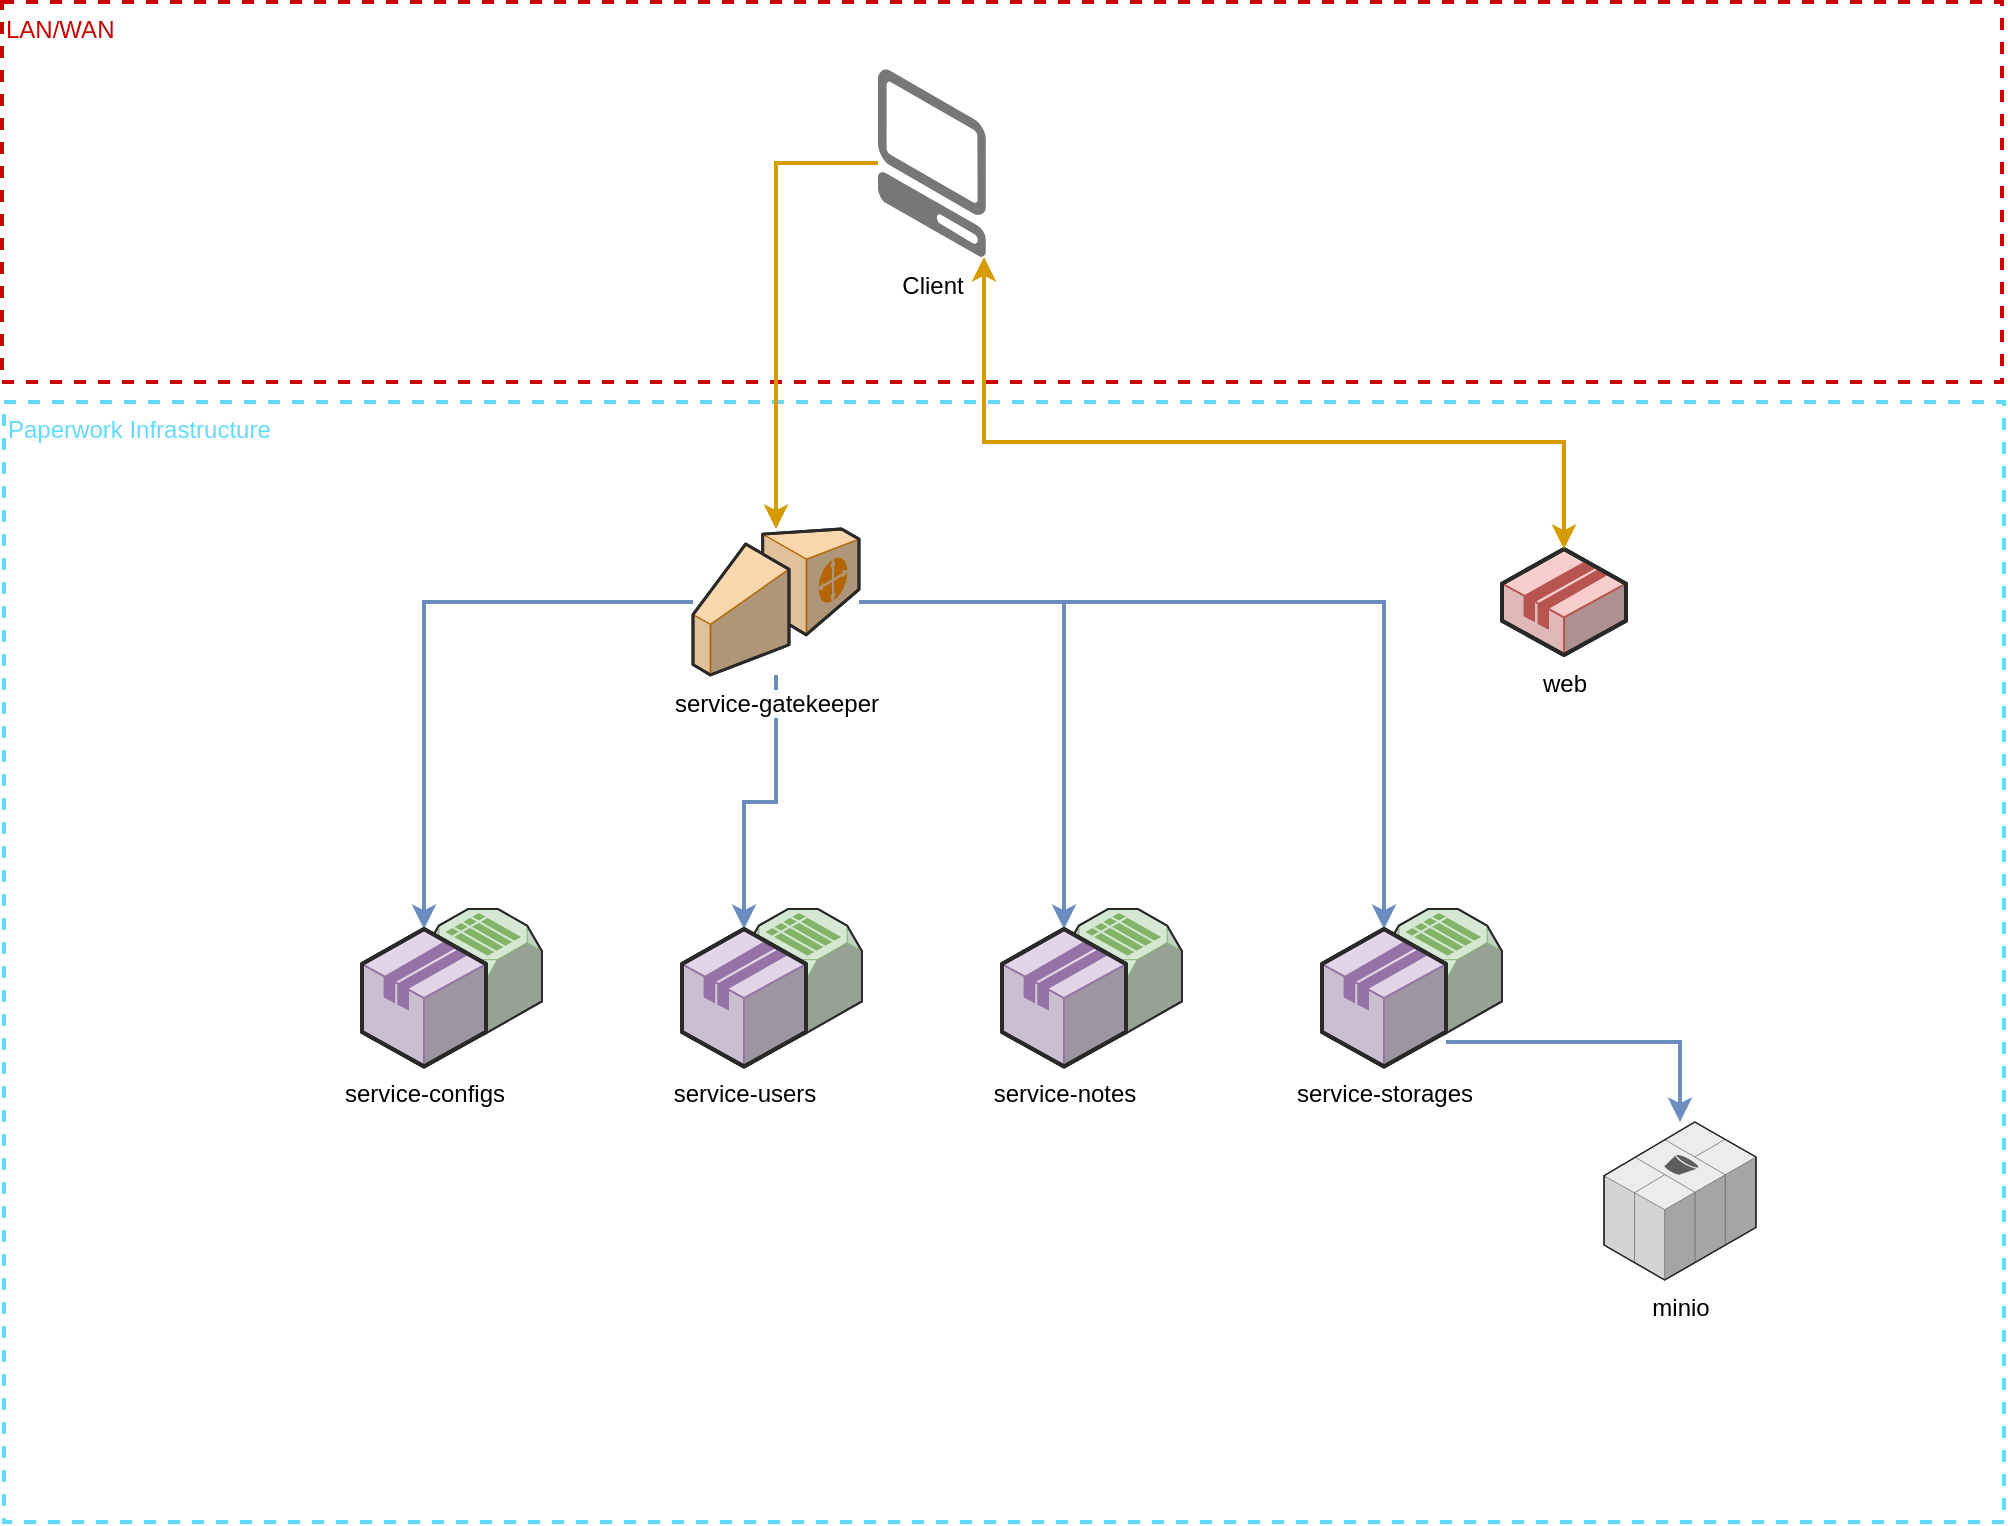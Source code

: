<mxfile version="10.6.8" type="github"><diagram id="02wPTJUw0vd5RCGhoiQk" name="Page-1"><mxGraphModel dx="1642" dy="880" grid="1" gridSize="10" guides="1" tooltips="1" connect="1" arrows="1" fold="1" page="1" pageScale="1" pageWidth="1169" pageHeight="827" math="0" shadow="0"><root><mxCell id="0"/><mxCell id="1" parent="0"/><mxCell id="8YwO6REO1tyV1Qk-DaWA-35" value="&lt;div style=&quot;text-align: left&quot;&gt;&lt;span&gt;Paperwork Infrastructure&lt;/span&gt;&lt;/div&gt;" style="whiteSpace=wrap;html=1;labelBackgroundColor=#ffffff;fillColor=none;align=left;strokeColor=#61DAFF;strokeWidth=2;dashed=1;verticalAlign=top;fontColor=#61DAFF;" vertex="1" parent="1"><mxGeometry x="120" y="240" width="1000" height="560" as="geometry"/></mxCell><mxCell id="8YwO6REO1tyV1Qk-DaWA-36" value="&lt;div style=&quot;text-align: left&quot;&gt;LAN/WAN&lt;/div&gt;" style="whiteSpace=wrap;html=1;labelBackgroundColor=#ffffff;fillColor=none;align=left;strokeColor=#CC0000;strokeWidth=2;dashed=1;verticalAlign=top;fontColor=#CC0000;" vertex="1" parent="1"><mxGeometry x="119" y="40" width="1000" height="190" as="geometry"/></mxCell><mxCell id="8YwO6REO1tyV1Qk-DaWA-5" value="minio" style="verticalLabelPosition=bottom;html=1;verticalAlign=top;strokeWidth=1;align=center;outlineConnect=0;dashed=0;outlineConnect=0;shape=mxgraph.aws3d.s3;fillColor=#ECECEC;strokeColor=#5E5E5E;aspect=fixed;labelBackgroundColor=#ffffff;" vertex="1" parent="1"><mxGeometry x="920" y="600" width="76" height="79" as="geometry"/></mxCell><mxCell id="8YwO6REO1tyV1Qk-DaWA-30" style="edgeStyle=orthogonalEdgeStyle;rounded=0;orthogonalLoop=1;jettySize=auto;html=1;strokeWidth=2;fillColor=#dae8fc;strokeColor=#6c8ebf;" edge="1" parent="1" source="8YwO6REO1tyV1Qk-DaWA-8" target="8YwO6REO1tyV1Qk-DaWA-1"><mxGeometry relative="1" as="geometry"/></mxCell><mxCell id="8YwO6REO1tyV1Qk-DaWA-31" style="edgeStyle=orthogonalEdgeStyle;rounded=0;orthogonalLoop=1;jettySize=auto;html=1;strokeWidth=2;fillColor=#dae8fc;strokeColor=#6c8ebf;" edge="1" parent="1" source="8YwO6REO1tyV1Qk-DaWA-8" target="8YwO6REO1tyV1Qk-DaWA-15"><mxGeometry relative="1" as="geometry"/></mxCell><mxCell id="8YwO6REO1tyV1Qk-DaWA-32" style="edgeStyle=orthogonalEdgeStyle;rounded=0;orthogonalLoop=1;jettySize=auto;html=1;strokeWidth=2;fillColor=#dae8fc;strokeColor=#6c8ebf;" edge="1" parent="1" source="8YwO6REO1tyV1Qk-DaWA-8" target="8YwO6REO1tyV1Qk-DaWA-20"><mxGeometry relative="1" as="geometry"/></mxCell><mxCell id="8YwO6REO1tyV1Qk-DaWA-33" style="edgeStyle=orthogonalEdgeStyle;rounded=0;orthogonalLoop=1;jettySize=auto;html=1;strokeWidth=2;fillColor=#dae8fc;strokeColor=#6c8ebf;" edge="1" parent="1" source="8YwO6REO1tyV1Qk-DaWA-8" target="8YwO6REO1tyV1Qk-DaWA-23"><mxGeometry relative="1" as="geometry"/></mxCell><mxCell id="8YwO6REO1tyV1Qk-DaWA-8" value="service-gatekeeper" style="verticalLabelPosition=bottom;html=1;verticalAlign=top;strokeWidth=1;align=center;outlineConnect=0;dashed=0;outlineConnect=0;shape=mxgraph.aws3d.customerGateway;fillColor=#fad7ac;strokeColor=#b46504;aspect=fixed;labelBackgroundColor=#ffffff;" vertex="1" parent="1"><mxGeometry x="464.5" y="303.5" width="83" height="73" as="geometry"/></mxCell><mxCell id="8YwO6REO1tyV1Qk-DaWA-9" value="web" style="verticalLabelPosition=bottom;html=1;verticalAlign=top;strokeWidth=1;align=center;outlineConnect=0;dashed=0;outlineConnect=0;shape=mxgraph.aws3d.application2;fillColor=#f8cecc;strokeColor=#b85450;aspect=fixed;labelBackgroundColor=#ffffff;" vertex="1" parent="1"><mxGeometry x="869" y="313.5" width="62" height="53" as="geometry"/></mxCell><mxCell id="8YwO6REO1tyV1Qk-DaWA-26" style="edgeStyle=orthogonalEdgeStyle;rounded=0;orthogonalLoop=1;jettySize=auto;html=1;fillColor=#ffe6cc;strokeColor=#d79b00;strokeWidth=2;startArrow=classic;startFill=1;" edge="1" parent="1" source="8YwO6REO1tyV1Qk-DaWA-10" target="8YwO6REO1tyV1Qk-DaWA-9"><mxGeometry relative="1" as="geometry"><Array as="points"><mxPoint x="610" y="260"/><mxPoint x="900" y="260"/></Array></mxGeometry></mxCell><mxCell id="8YwO6REO1tyV1Qk-DaWA-12" value="" style="group;labelBackgroundColor=#ffffff;" vertex="1" connectable="0" parent="1"><mxGeometry x="299" y="493.5" width="90" height="78.8" as="geometry"/></mxCell><mxCell id="8YwO6REO1tyV1Qk-DaWA-6" value="" style="verticalLabelPosition=bottom;html=1;verticalAlign=top;strokeWidth=1;align=center;outlineConnect=0;dashed=0;outlineConnect=0;shape=mxgraph.aws3d.simpleDb;fillColor=#d5e8d4;strokeColor=#82b366;aspect=fixed;" vertex="1" parent="8YwO6REO1tyV1Qk-DaWA-12"><mxGeometry x="31" width="59" height="63" as="geometry"/></mxCell><mxCell id="8YwO6REO1tyV1Qk-DaWA-1" value="service-configs&lt;br&gt;" style="verticalLabelPosition=bottom;html=1;verticalAlign=top;strokeWidth=1;align=center;outlineConnect=0;dashed=0;outlineConnect=0;shape=mxgraph.aws3d.application;fillColor=#e1d5e7;strokeColor=#9673a6;aspect=fixed;gradientColor=none;" vertex="1" parent="8YwO6REO1tyV1Qk-DaWA-12"><mxGeometry y="10" width="62" height="68.8" as="geometry"/></mxCell><mxCell id="8YwO6REO1tyV1Qk-DaWA-13" value="" style="group;labelBackgroundColor=#ffffff;" vertex="1" connectable="0" parent="1"><mxGeometry x="459" y="493.5" width="90" height="78.8" as="geometry"/></mxCell><mxCell id="8YwO6REO1tyV1Qk-DaWA-14" value="" style="verticalLabelPosition=bottom;html=1;verticalAlign=top;strokeWidth=1;align=center;outlineConnect=0;dashed=0;outlineConnect=0;shape=mxgraph.aws3d.simpleDb;fillColor=#d5e8d4;strokeColor=#82b366;aspect=fixed;" vertex="1" parent="8YwO6REO1tyV1Qk-DaWA-13"><mxGeometry x="31" width="59" height="63" as="geometry"/></mxCell><mxCell id="8YwO6REO1tyV1Qk-DaWA-15" value="service-users&lt;br&gt;" style="verticalLabelPosition=bottom;html=1;verticalAlign=top;strokeWidth=1;align=center;outlineConnect=0;dashed=0;outlineConnect=0;shape=mxgraph.aws3d.application;fillColor=#e1d5e7;strokeColor=#9673a6;aspect=fixed;gradientColor=none;" vertex="1" parent="8YwO6REO1tyV1Qk-DaWA-13"><mxGeometry y="10" width="62" height="68.8" as="geometry"/></mxCell><mxCell id="8YwO6REO1tyV1Qk-DaWA-18" value="" style="group;labelBackgroundColor=#ffffff;" vertex="1" connectable="0" parent="1"><mxGeometry x="619" y="493.5" width="90" height="78.8" as="geometry"/></mxCell><mxCell id="8YwO6REO1tyV1Qk-DaWA-19" value="" style="verticalLabelPosition=bottom;html=1;verticalAlign=top;strokeWidth=1;align=center;outlineConnect=0;dashed=0;outlineConnect=0;shape=mxgraph.aws3d.simpleDb;fillColor=#d5e8d4;strokeColor=#82b366;aspect=fixed;" vertex="1" parent="8YwO6REO1tyV1Qk-DaWA-18"><mxGeometry x="31" width="59" height="63" as="geometry"/></mxCell><mxCell id="8YwO6REO1tyV1Qk-DaWA-20" value="service-notes&lt;br&gt;" style="verticalLabelPosition=bottom;html=1;verticalAlign=top;strokeWidth=1;align=center;outlineConnect=0;dashed=0;outlineConnect=0;shape=mxgraph.aws3d.application;fillColor=#e1d5e7;strokeColor=#9673a6;aspect=fixed;gradientColor=none;" vertex="1" parent="8YwO6REO1tyV1Qk-DaWA-18"><mxGeometry y="10" width="62" height="68.8" as="geometry"/></mxCell><mxCell id="8YwO6REO1tyV1Qk-DaWA-21" value="" style="group;labelBackgroundColor=#ffffff;" vertex="1" connectable="0" parent="1"><mxGeometry x="779" y="493.5" width="90" height="78.8" as="geometry"/></mxCell><mxCell id="8YwO6REO1tyV1Qk-DaWA-22" value="" style="verticalLabelPosition=bottom;html=1;verticalAlign=top;strokeWidth=1;align=center;outlineConnect=0;dashed=0;outlineConnect=0;shape=mxgraph.aws3d.simpleDb;fillColor=#d5e8d4;strokeColor=#82b366;aspect=fixed;" vertex="1" parent="8YwO6REO1tyV1Qk-DaWA-21"><mxGeometry x="31" width="59" height="63" as="geometry"/></mxCell><mxCell id="8YwO6REO1tyV1Qk-DaWA-23" value="service-storages&lt;br&gt;" style="verticalLabelPosition=bottom;html=1;verticalAlign=top;strokeWidth=1;align=center;outlineConnect=0;dashed=0;outlineConnect=0;shape=mxgraph.aws3d.application;fillColor=#e1d5e7;strokeColor=#9673a6;aspect=fixed;gradientColor=none;" vertex="1" parent="8YwO6REO1tyV1Qk-DaWA-21"><mxGeometry y="10" width="62" height="68.8" as="geometry"/></mxCell><mxCell id="8YwO6REO1tyV1Qk-DaWA-28" style="edgeStyle=orthogonalEdgeStyle;rounded=0;orthogonalLoop=1;jettySize=auto;html=1;strokeWidth=2;fillColor=#ffe6cc;strokeColor=#d79b00;" edge="1" parent="1" source="8YwO6REO1tyV1Qk-DaWA-10" target="8YwO6REO1tyV1Qk-DaWA-8"><mxGeometry relative="1" as="geometry"/></mxCell><mxCell id="8YwO6REO1tyV1Qk-DaWA-10" value="Client" style="verticalLabelPosition=bottom;html=1;verticalAlign=top;strokeWidth=1;align=center;outlineConnect=0;dashed=0;outlineConnect=0;shape=mxgraph.aws3d.client;aspect=fixed;strokeColor=none;fillColor=#777777;horizontal=1;labelBackgroundColor=#ffffff;labelBorderColor=none;spacing=2;" vertex="1" parent="1"><mxGeometry x="557" y="73.5" width="54" height="94" as="geometry"/></mxCell><mxCell id="8YwO6REO1tyV1Qk-DaWA-34" style="edgeStyle=orthogonalEdgeStyle;rounded=0;orthogonalLoop=1;jettySize=auto;html=1;strokeWidth=2;fillColor=#dae8fc;strokeColor=#6c8ebf;" edge="1" parent="1" source="8YwO6REO1tyV1Qk-DaWA-23" target="8YwO6REO1tyV1Qk-DaWA-5"><mxGeometry relative="1" as="geometry"><Array as="points"><mxPoint x="958" y="560"/></Array></mxGeometry></mxCell></root></mxGraphModel></diagram></mxfile>